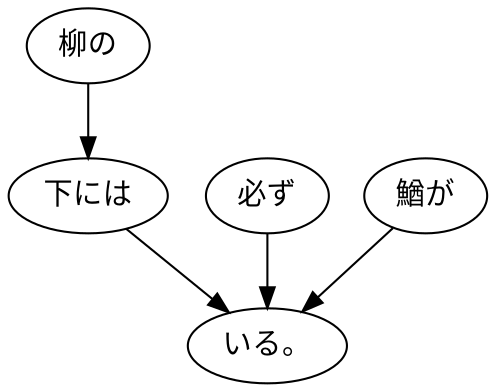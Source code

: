digraph graph5094 {
	node0 [label="柳の"];
	node1 [label="下には"];
	node2 [label="必ず"];
	node3 [label="鰌が"];
	node4 [label="いる。"];
	node0 -> node1;
	node1 -> node4;
	node2 -> node4;
	node3 -> node4;
}
